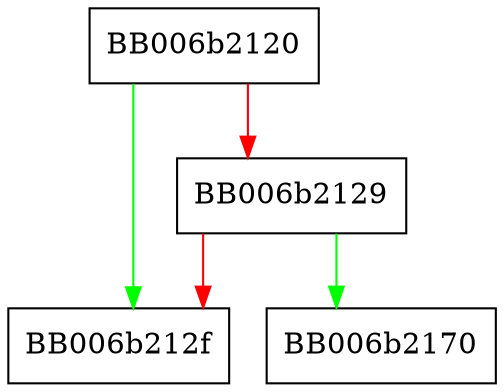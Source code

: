 digraph rsapss_to_EncryptedPrivateKeyInfo_der_encode {
  node [shape="box"];
  graph [splines=ortho];
  BB006b2120 -> BB006b212f [color="green"];
  BB006b2120 -> BB006b2129 [color="red"];
  BB006b2129 -> BB006b2170 [color="green"];
  BB006b2129 -> BB006b212f [color="red"];
}